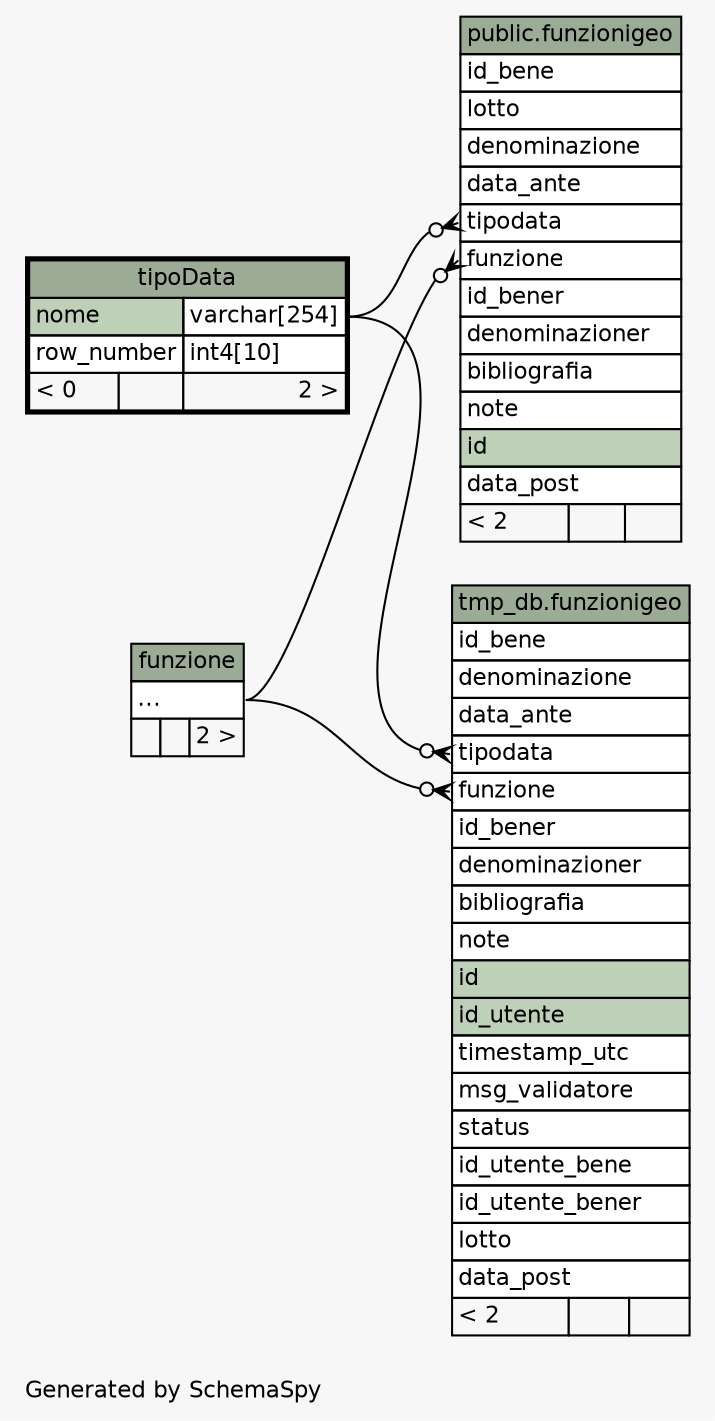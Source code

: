 // dot 2.38.0 on Windows 10 10.0
// SchemaSpy rev 590
digraph "twoDegreesRelationshipsDiagram" {
  graph [
    rankdir="RL"
    bgcolor="#f7f7f7"
    label="\nGenerated by SchemaSpy"
    labeljust="l"
    nodesep="0.18"
    ranksep="0.46"
    fontname="Helvetica"
    fontsize="11"
  ];
  node [
    fontname="Helvetica"
    fontsize="11"
    shape="plaintext"
  ];
  edge [
    arrowsize="0.8"
  ];
  "public.funzionigeo":"funzione":w -> "funzione":"elipses":e [arrowhead=none dir=back arrowtail=crowodot];
  "public.funzionigeo":"tipodata":w -> "tipoData":"nome.type":e [arrowhead=none dir=back arrowtail=crowodot];
  "tmp_db.funzionigeo":"funzione":w -> "funzione":"elipses":e [arrowhead=none dir=back arrowtail=crowodot];
  "tmp_db.funzionigeo":"tipodata":w -> "tipoData":"nome.type":e [arrowhead=none dir=back arrowtail=crowodot];
  "funzione" [
    label=<
    <TABLE BORDER="0" CELLBORDER="1" CELLSPACING="0" BGCOLOR="#ffffff">
      <TR><TD COLSPAN="3" BGCOLOR="#9bab96" ALIGN="CENTER">funzione</TD></TR>
      <TR><TD PORT="elipses" COLSPAN="3" ALIGN="LEFT">...</TD></TR>
      <TR><TD ALIGN="LEFT" BGCOLOR="#f7f7f7">  </TD><TD ALIGN="RIGHT" BGCOLOR="#f7f7f7">  </TD><TD ALIGN="RIGHT" BGCOLOR="#f7f7f7">2 &gt;</TD></TR>
    </TABLE>>
    URL="funzione.html"
    tooltip="funzione"
  ];
  "public.funzionigeo" [
    label=<
    <TABLE BORDER="0" CELLBORDER="1" CELLSPACING="0" BGCOLOR="#ffffff">
      <TR><TD COLSPAN="3" BGCOLOR="#9bab96" ALIGN="CENTER">public.funzionigeo</TD></TR>
      <TR><TD PORT="id_bene" COLSPAN="3" ALIGN="LEFT">id_bene</TD></TR>
      <TR><TD PORT="lotto" COLSPAN="3" ALIGN="LEFT">lotto</TD></TR>
      <TR><TD PORT="denominazione" COLSPAN="3" ALIGN="LEFT">denominazione</TD></TR>
      <TR><TD PORT="data_ante" COLSPAN="3" ALIGN="LEFT">data_ante</TD></TR>
      <TR><TD PORT="tipodata" COLSPAN="3" ALIGN="LEFT">tipodata</TD></TR>
      <TR><TD PORT="funzione" COLSPAN="3" ALIGN="LEFT">funzione</TD></TR>
      <TR><TD PORT="id_bener" COLSPAN="3" ALIGN="LEFT">id_bener</TD></TR>
      <TR><TD PORT="denominazioner" COLSPAN="3" ALIGN="LEFT">denominazioner</TD></TR>
      <TR><TD PORT="bibliografia" COLSPAN="3" ALIGN="LEFT">bibliografia</TD></TR>
      <TR><TD PORT="note" COLSPAN="3" ALIGN="LEFT">note</TD></TR>
      <TR><TD PORT="id" COLSPAN="3" BGCOLOR="#bed1b8" ALIGN="LEFT">id</TD></TR>
      <TR><TD PORT="data_post" COLSPAN="3" ALIGN="LEFT">data_post</TD></TR>
      <TR><TD ALIGN="LEFT" BGCOLOR="#f7f7f7">&lt; 2</TD><TD ALIGN="RIGHT" BGCOLOR="#f7f7f7">  </TD><TD ALIGN="RIGHT" BGCOLOR="#f7f7f7">  </TD></TR>
    </TABLE>>
    URL="../../public/tables/funzionigeo.html"
    tooltip="public.funzionigeo"
  ];
  "tmp_db.funzionigeo" [
    label=<
    <TABLE BORDER="0" CELLBORDER="1" CELLSPACING="0" BGCOLOR="#ffffff">
      <TR><TD COLSPAN="3" BGCOLOR="#9bab96" ALIGN="CENTER">tmp_db.funzionigeo</TD></TR>
      <TR><TD PORT="id_bene" COLSPAN="3" ALIGN="LEFT">id_bene</TD></TR>
      <TR><TD PORT="denominazione" COLSPAN="3" ALIGN="LEFT">denominazione</TD></TR>
      <TR><TD PORT="data_ante" COLSPAN="3" ALIGN="LEFT">data_ante</TD></TR>
      <TR><TD PORT="tipodata" COLSPAN="3" ALIGN="LEFT">tipodata</TD></TR>
      <TR><TD PORT="funzione" COLSPAN="3" ALIGN="LEFT">funzione</TD></TR>
      <TR><TD PORT="id_bener" COLSPAN="3" ALIGN="LEFT">id_bener</TD></TR>
      <TR><TD PORT="denominazioner" COLSPAN="3" ALIGN="LEFT">denominazioner</TD></TR>
      <TR><TD PORT="bibliografia" COLSPAN="3" ALIGN="LEFT">bibliografia</TD></TR>
      <TR><TD PORT="note" COLSPAN="3" ALIGN="LEFT">note</TD></TR>
      <TR><TD PORT="id" COLSPAN="3" BGCOLOR="#bed1b8" ALIGN="LEFT">id</TD></TR>
      <TR><TD PORT="id_utente" COLSPAN="3" BGCOLOR="#bed1b8" ALIGN="LEFT">id_utente</TD></TR>
      <TR><TD PORT="timestamp_utc" COLSPAN="3" ALIGN="LEFT">timestamp_utc</TD></TR>
      <TR><TD PORT="msg_validatore" COLSPAN="3" ALIGN="LEFT">msg_validatore</TD></TR>
      <TR><TD PORT="status" COLSPAN="3" ALIGN="LEFT">status</TD></TR>
      <TR><TD PORT="id_utente_bene" COLSPAN="3" ALIGN="LEFT">id_utente_bene</TD></TR>
      <TR><TD PORT="id_utente_bener" COLSPAN="3" ALIGN="LEFT">id_utente_bener</TD></TR>
      <TR><TD PORT="lotto" COLSPAN="3" ALIGN="LEFT">lotto</TD></TR>
      <TR><TD PORT="data_post" COLSPAN="3" ALIGN="LEFT">data_post</TD></TR>
      <TR><TD ALIGN="LEFT" BGCOLOR="#f7f7f7">&lt; 2</TD><TD ALIGN="RIGHT" BGCOLOR="#f7f7f7">  </TD><TD ALIGN="RIGHT" BGCOLOR="#f7f7f7">  </TD></TR>
    </TABLE>>
    URL="../../tmp_db/tables/funzionigeo.html"
    tooltip="tmp_db.funzionigeo"
  ];
  "tipoData" [
    label=<
    <TABLE BORDER="2" CELLBORDER="1" CELLSPACING="0" BGCOLOR="#ffffff">
      <TR><TD COLSPAN="3" BGCOLOR="#9bab96" ALIGN="CENTER">tipoData</TD></TR>
      <TR><TD PORT="nome" COLSPAN="2" BGCOLOR="#bed1b8" ALIGN="LEFT">nome</TD><TD PORT="nome.type" ALIGN="LEFT">varchar[254]</TD></TR>
      <TR><TD PORT="row_number" COLSPAN="2" ALIGN="LEFT">row_number</TD><TD PORT="row_number.type" ALIGN="LEFT">int4[10]</TD></TR>
      <TR><TD ALIGN="LEFT" BGCOLOR="#f7f7f7">&lt; 0</TD><TD ALIGN="RIGHT" BGCOLOR="#f7f7f7">  </TD><TD ALIGN="RIGHT" BGCOLOR="#f7f7f7">2 &gt;</TD></TR>
    </TABLE>>
    URL="tipoData.html"
    tooltip="tipoData"
  ];
}
